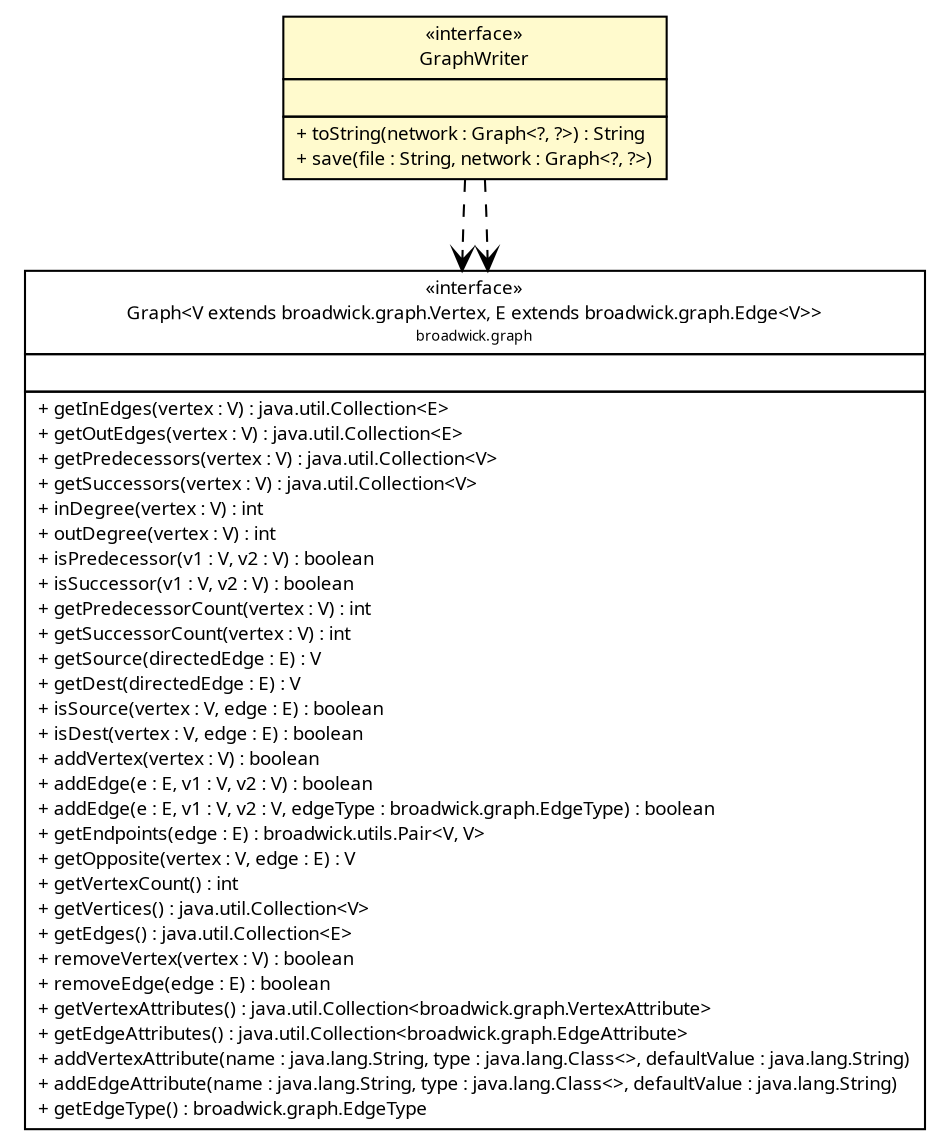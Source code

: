 #!/usr/local/bin/dot
#
# Class diagram 
# Generated by UMLGraph version R5_6 (http://www.umlgraph.org/)
#

digraph G {
	edge [fontname="Trebuchet MS",fontsize=10,labelfontname="Trebuchet MS",labelfontsize=10];
	node [fontname="Trebuchet MS",fontsize=10,shape=plaintext];
	nodesep=0.25;
	ranksep=0.5;
	// broadwick.graph.Graph<V extends broadwick.graph.Vertex, E extends broadwick.graph.Edge<V>>
	c11652 [label=<<table title="broadwick.graph.Graph" border="0" cellborder="1" cellspacing="0" cellpadding="2" port="p" href="../Graph.html">
		<tr><td><table border="0" cellspacing="0" cellpadding="1">
<tr><td align="center" balign="center"> &#171;interface&#187; </td></tr>
<tr><td align="center" balign="center"><font face="Trebuchet MS"> Graph&lt;V extends broadwick.graph.Vertex, E extends broadwick.graph.Edge&lt;V&gt;&gt; </font></td></tr>
<tr><td align="center" balign="center"><font face="Trebuchet MS" point-size="7.0"> broadwick.graph </font></td></tr>
		</table></td></tr>
		<tr><td><table border="0" cellspacing="0" cellpadding="1">
<tr><td align="left" balign="left">  </td></tr>
		</table></td></tr>
		<tr><td><table border="0" cellspacing="0" cellpadding="1">
<tr><td align="left" balign="left"> + getInEdges(vertex : V) : java.util.Collection&lt;E&gt; </td></tr>
<tr><td align="left" balign="left"> + getOutEdges(vertex : V) : java.util.Collection&lt;E&gt; </td></tr>
<tr><td align="left" balign="left"> + getPredecessors(vertex : V) : java.util.Collection&lt;V&gt; </td></tr>
<tr><td align="left" balign="left"> + getSuccessors(vertex : V) : java.util.Collection&lt;V&gt; </td></tr>
<tr><td align="left" balign="left"> + inDegree(vertex : V) : int </td></tr>
<tr><td align="left" balign="left"> + outDegree(vertex : V) : int </td></tr>
<tr><td align="left" balign="left"> + isPredecessor(v1 : V, v2 : V) : boolean </td></tr>
<tr><td align="left" balign="left"> + isSuccessor(v1 : V, v2 : V) : boolean </td></tr>
<tr><td align="left" balign="left"> + getPredecessorCount(vertex : V) : int </td></tr>
<tr><td align="left" balign="left"> + getSuccessorCount(vertex : V) : int </td></tr>
<tr><td align="left" balign="left"> + getSource(directedEdge : E) : V </td></tr>
<tr><td align="left" balign="left"> + getDest(directedEdge : E) : V </td></tr>
<tr><td align="left" balign="left"> + isSource(vertex : V, edge : E) : boolean </td></tr>
<tr><td align="left" balign="left"> + isDest(vertex : V, edge : E) : boolean </td></tr>
<tr><td align="left" balign="left"> + addVertex(vertex : V) : boolean </td></tr>
<tr><td align="left" balign="left"> + addEdge(e : E, v1 : V, v2 : V) : boolean </td></tr>
<tr><td align="left" balign="left"> + addEdge(e : E, v1 : V, v2 : V, edgeType : broadwick.graph.EdgeType) : boolean </td></tr>
<tr><td align="left" balign="left"> + getEndpoints(edge : E) : broadwick.utils.Pair&lt;V, V&gt; </td></tr>
<tr><td align="left" balign="left"> + getOpposite(vertex : V, edge : E) : V </td></tr>
<tr><td align="left" balign="left"> + getVertexCount() : int </td></tr>
<tr><td align="left" balign="left"> + getVertices() : java.util.Collection&lt;V&gt; </td></tr>
<tr><td align="left" balign="left"> + getEdges() : java.util.Collection&lt;E&gt; </td></tr>
<tr><td align="left" balign="left"> + removeVertex(vertex : V) : boolean </td></tr>
<tr><td align="left" balign="left"> + removeEdge(edge : E) : boolean </td></tr>
<tr><td align="left" balign="left"> + getVertexAttributes() : java.util.Collection&lt;broadwick.graph.VertexAttribute&gt; </td></tr>
<tr><td align="left" balign="left"> + getEdgeAttributes() : java.util.Collection&lt;broadwick.graph.EdgeAttribute&gt; </td></tr>
<tr><td align="left" balign="left"> + addVertexAttribute(name : java.lang.String, type : java.lang.Class&lt;&gt;, defaultValue : java.lang.String) </td></tr>
<tr><td align="left" balign="left"> + addEdgeAttribute(name : java.lang.String, type : java.lang.Class&lt;&gt;, defaultValue : java.lang.String) </td></tr>
<tr><td align="left" balign="left"> + getEdgeType() : broadwick.graph.EdgeType </td></tr>
		</table></td></tr>
		</table>>, URL="../Graph.html", fontname="Trebuchet MS", fontcolor="black", fontsize=9.0];
	// broadwick.graph.writer.GraphWriter
	c11658 [label=<<table title="broadwick.graph.writer.GraphWriter" border="0" cellborder="1" cellspacing="0" cellpadding="2" port="p" bgcolor="lemonChiffon" href="./GraphWriter.html">
		<tr><td><table border="0" cellspacing="0" cellpadding="1">
<tr><td align="center" balign="center"> &#171;interface&#187; </td></tr>
<tr><td align="center" balign="center"><font face="Trebuchet MS"> GraphWriter </font></td></tr>
		</table></td></tr>
		<tr><td><table border="0" cellspacing="0" cellpadding="1">
<tr><td align="left" balign="left">  </td></tr>
		</table></td></tr>
		<tr><td><table border="0" cellspacing="0" cellpadding="1">
<tr><td align="left" balign="left"> + toString(network : Graph&lt;?, ?&gt;) : String </td></tr>
<tr><td align="left" balign="left"> + save(file : String, network : Graph&lt;?, ?&gt;) </td></tr>
		</table></td></tr>
		</table>>, URL="./GraphWriter.html", fontname="Trebuchet MS", fontcolor="black", fontsize=9.0];
	// broadwick.graph.writer.GraphWriter DEPEND broadwick.graph.Graph<V extends broadwick.graph.Vertex, E extends broadwick.graph.Edge<V>>
	c11658:p -> c11652:p [taillabel="", label="", headlabel="", fontname="Trebuchet MS", fontcolor="black", fontsize=10.0, color="black", arrowhead=open, style=dashed];
	// broadwick.graph.writer.GraphWriter DEPEND broadwick.graph.Graph<V extends broadwick.graph.Vertex, E extends broadwick.graph.Edge<V>>
	c11658:p -> c11652:p [taillabel="", label="", headlabel="", fontname="Trebuchet MS", fontcolor="black", fontsize=10.0, color="black", arrowhead=open, style=dashed];
}

